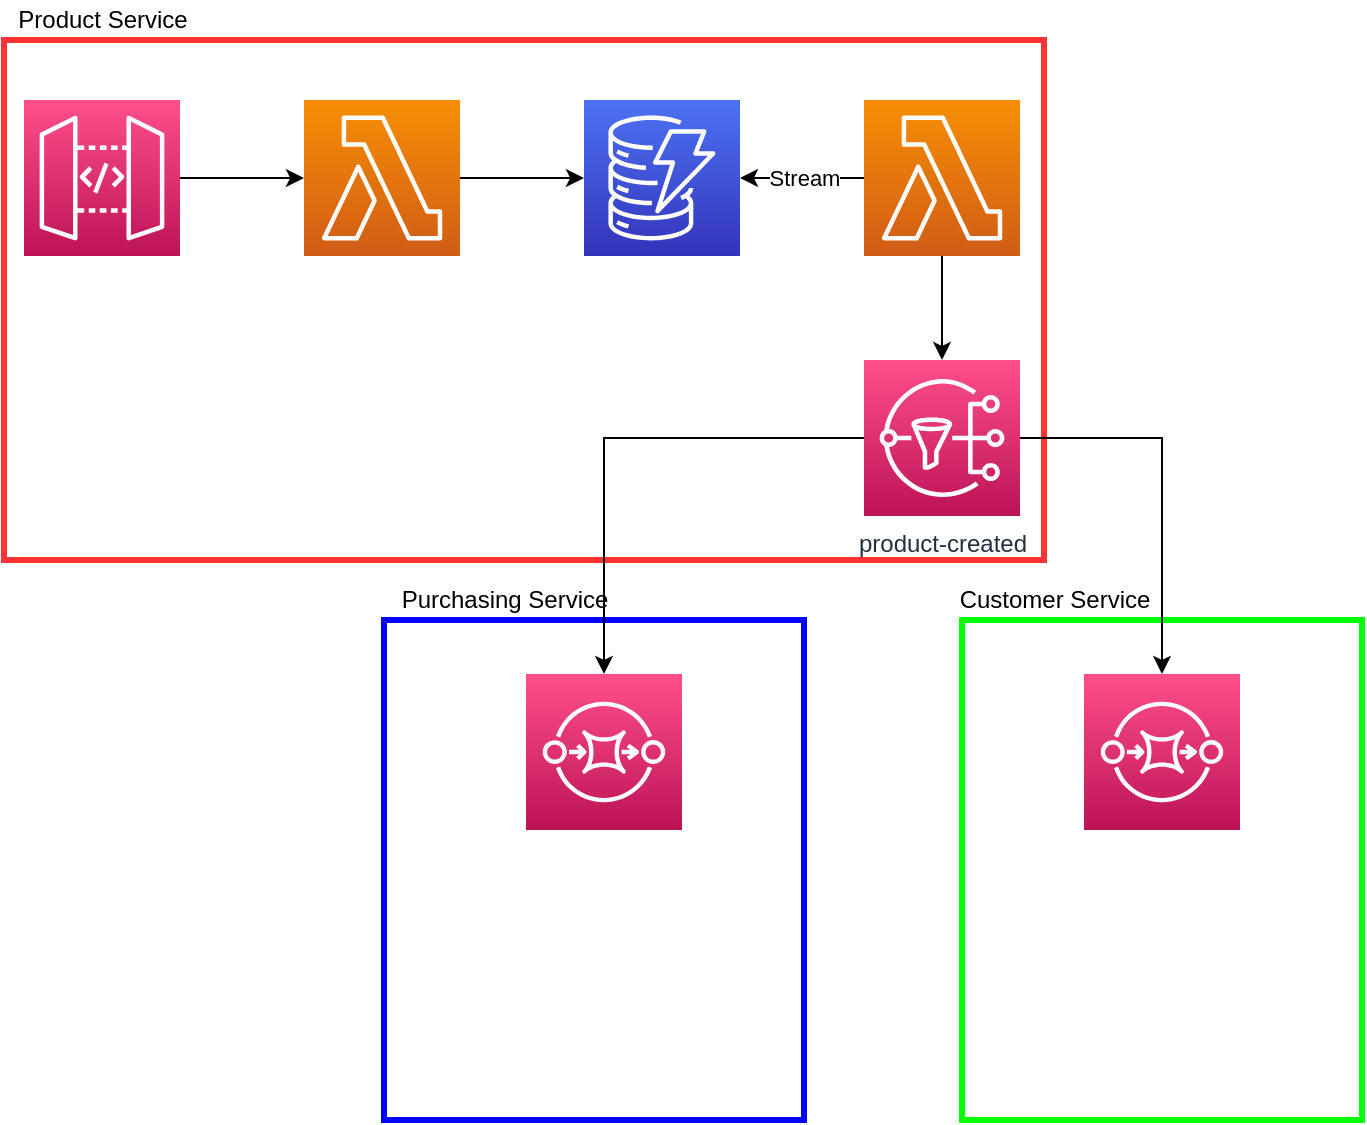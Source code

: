 <mxfile version="15.8.7" type="device"><diagram id="i9lRajG69-4yLrUVS_Di" name="Page-1"><mxGraphModel dx="1117" dy="770" grid="0" gridSize="10" guides="1" tooltips="1" connect="1" arrows="1" fold="1" page="1" pageScale="1" pageWidth="827" pageHeight="1169" background="#ffffff" math="0" shadow="0"><root><mxCell id="0"/><mxCell id="1" parent="0"/><mxCell id="_9Qz00kx3L6XoDJtg8c7-17" value="" style="rounded=0;whiteSpace=wrap;html=1;fillColor=none;strokeColor=#00FF00;strokeWidth=3;" vertex="1" parent="1"><mxGeometry x="609" y="470" width="200" height="250" as="geometry"/></mxCell><mxCell id="_9Qz00kx3L6XoDJtg8c7-10" value="" style="rounded=0;whiteSpace=wrap;html=1;fillColor=none;strokeColor=#FF3333;strokeWidth=3;" vertex="1" parent="1"><mxGeometry x="130" y="180" width="520" height="260" as="geometry"/></mxCell><mxCell id="_9Qz00kx3L6XoDJtg8c7-14" value="" style="rounded=0;whiteSpace=wrap;html=1;fillColor=none;strokeColor=#0000FF;strokeWidth=3;" vertex="1" parent="1"><mxGeometry x="320" y="470" width="210" height="250" as="geometry"/></mxCell><mxCell id="_9Qz00kx3L6XoDJtg8c7-4" style="edgeStyle=orthogonalEdgeStyle;rounded=0;orthogonalLoop=1;jettySize=auto;html=1;" edge="1" parent="1" source="_9Qz00kx3L6XoDJtg8c7-1" target="_9Qz00kx3L6XoDJtg8c7-2"><mxGeometry relative="1" as="geometry"/></mxCell><mxCell id="_9Qz00kx3L6XoDJtg8c7-1" value="" style="sketch=0;points=[[0,0,0],[0.25,0,0],[0.5,0,0],[0.75,0,0],[1,0,0],[0,1,0],[0.25,1,0],[0.5,1,0],[0.75,1,0],[1,1,0],[0,0.25,0],[0,0.5,0],[0,0.75,0],[1,0.25,0],[1,0.5,0],[1,0.75,0]];outlineConnect=0;fontColor=#232F3E;gradientColor=#FF4F8B;gradientDirection=north;fillColor=#BC1356;strokeColor=#ffffff;dashed=0;verticalLabelPosition=bottom;verticalAlign=top;align=center;html=1;fontSize=12;fontStyle=0;aspect=fixed;shape=mxgraph.aws4.resourceIcon;resIcon=mxgraph.aws4.api_gateway;" vertex="1" parent="1"><mxGeometry x="140" y="210" width="78" height="78" as="geometry"/></mxCell><mxCell id="_9Qz00kx3L6XoDJtg8c7-5" style="edgeStyle=orthogonalEdgeStyle;rounded=0;orthogonalLoop=1;jettySize=auto;html=1;" edge="1" parent="1" source="_9Qz00kx3L6XoDJtg8c7-2" target="_9Qz00kx3L6XoDJtg8c7-3"><mxGeometry relative="1" as="geometry"/></mxCell><mxCell id="_9Qz00kx3L6XoDJtg8c7-2" value="" style="sketch=0;points=[[0,0,0],[0.25,0,0],[0.5,0,0],[0.75,0,0],[1,0,0],[0,1,0],[0.25,1,0],[0.5,1,0],[0.75,1,0],[1,1,0],[0,0.25,0],[0,0.5,0],[0,0.75,0],[1,0.25,0],[1,0.5,0],[1,0.75,0]];outlineConnect=0;fontColor=#232F3E;gradientColor=#F78E04;gradientDirection=north;fillColor=#D05C17;strokeColor=#ffffff;dashed=0;verticalLabelPosition=bottom;verticalAlign=top;align=center;html=1;fontSize=12;fontStyle=0;aspect=fixed;shape=mxgraph.aws4.resourceIcon;resIcon=mxgraph.aws4.lambda;" vertex="1" parent="1"><mxGeometry x="280" y="210" width="78" height="78" as="geometry"/></mxCell><mxCell id="_9Qz00kx3L6XoDJtg8c7-3" value="" style="sketch=0;points=[[0,0,0],[0.25,0,0],[0.5,0,0],[0.75,0,0],[1,0,0],[0,1,0],[0.25,1,0],[0.5,1,0],[0.75,1,0],[1,1,0],[0,0.25,0],[0,0.5,0],[0,0.75,0],[1,0.25,0],[1,0.5,0],[1,0.75,0]];outlineConnect=0;fontColor=#232F3E;gradientColor=#4D72F3;gradientDirection=north;fillColor=#3334B9;strokeColor=#ffffff;dashed=0;verticalLabelPosition=bottom;verticalAlign=top;align=center;html=1;fontSize=12;fontStyle=0;aspect=fixed;shape=mxgraph.aws4.resourceIcon;resIcon=mxgraph.aws4.dynamodb;" vertex="1" parent="1"><mxGeometry x="420" y="210" width="78" height="78" as="geometry"/></mxCell><mxCell id="_9Qz00kx3L6XoDJtg8c7-7" style="edgeStyle=orthogonalEdgeStyle;rounded=0;orthogonalLoop=1;jettySize=auto;html=1;entryX=1;entryY=0.5;entryDx=0;entryDy=0;entryPerimeter=0;" edge="1" parent="1" source="_9Qz00kx3L6XoDJtg8c7-6" target="_9Qz00kx3L6XoDJtg8c7-3"><mxGeometry relative="1" as="geometry"/></mxCell><mxCell id="_9Qz00kx3L6XoDJtg8c7-21" value="Stream" style="edgeLabel;html=1;align=center;verticalAlign=middle;resizable=0;points=[];" vertex="1" connectable="0" parent="_9Qz00kx3L6XoDJtg8c7-7"><mxGeometry x="0.23" relative="1" as="geometry"><mxPoint x="8" as="offset"/></mxGeometry></mxCell><mxCell id="_9Qz00kx3L6XoDJtg8c7-9" style="edgeStyle=orthogonalEdgeStyle;rounded=0;orthogonalLoop=1;jettySize=auto;html=1;entryX=0.5;entryY=0;entryDx=0;entryDy=0;entryPerimeter=0;" edge="1" parent="1" source="_9Qz00kx3L6XoDJtg8c7-6" target="_9Qz00kx3L6XoDJtg8c7-8"><mxGeometry relative="1" as="geometry"/></mxCell><mxCell id="_9Qz00kx3L6XoDJtg8c7-6" value="" style="sketch=0;points=[[0,0,0],[0.25,0,0],[0.5,0,0],[0.75,0,0],[1,0,0],[0,1,0],[0.25,1,0],[0.5,1,0],[0.75,1,0],[1,1,0],[0,0.25,0],[0,0.5,0],[0,0.75,0],[1,0.25,0],[1,0.5,0],[1,0.75,0]];outlineConnect=0;fontColor=#232F3E;gradientColor=#F78E04;gradientDirection=north;fillColor=#D05C17;strokeColor=#ffffff;dashed=0;verticalLabelPosition=bottom;verticalAlign=top;align=center;html=1;fontSize=12;fontStyle=0;aspect=fixed;shape=mxgraph.aws4.resourceIcon;resIcon=mxgraph.aws4.lambda;" vertex="1" parent="1"><mxGeometry x="560" y="210" width="78" height="78" as="geometry"/></mxCell><mxCell id="_9Qz00kx3L6XoDJtg8c7-16" style="edgeStyle=orthogonalEdgeStyle;rounded=0;orthogonalLoop=1;jettySize=auto;html=1;" edge="1" parent="1" source="_9Qz00kx3L6XoDJtg8c7-8" target="_9Qz00kx3L6XoDJtg8c7-12"><mxGeometry relative="1" as="geometry"/></mxCell><mxCell id="_9Qz00kx3L6XoDJtg8c7-20" style="edgeStyle=orthogonalEdgeStyle;rounded=0;orthogonalLoop=1;jettySize=auto;html=1;" edge="1" parent="1" source="_9Qz00kx3L6XoDJtg8c7-8" target="_9Qz00kx3L6XoDJtg8c7-13"><mxGeometry relative="1" as="geometry"/></mxCell><mxCell id="_9Qz00kx3L6XoDJtg8c7-8" value="product-created" style="sketch=0;points=[[0,0,0],[0.25,0,0],[0.5,0,0],[0.75,0,0],[1,0,0],[0,1,0],[0.25,1,0],[0.5,1,0],[0.75,1,0],[1,1,0],[0,0.25,0],[0,0.5,0],[0,0.75,0],[1,0.25,0],[1,0.5,0],[1,0.75,0]];outlineConnect=0;fontColor=#232F3E;gradientColor=#FF4F8B;gradientDirection=north;fillColor=#BC1356;strokeColor=#ffffff;dashed=0;verticalLabelPosition=bottom;verticalAlign=top;align=center;html=1;fontSize=12;fontStyle=0;aspect=fixed;shape=mxgraph.aws4.resourceIcon;resIcon=mxgraph.aws4.sns;" vertex="1" parent="1"><mxGeometry x="560" y="340" width="78" height="78" as="geometry"/></mxCell><mxCell id="_9Qz00kx3L6XoDJtg8c7-11" value="Product Service" style="text;html=1;align=center;verticalAlign=middle;resizable=0;points=[];autosize=1;strokeColor=none;fillColor=none;" vertex="1" parent="1"><mxGeometry x="129" y="160" width="100" height="20" as="geometry"/></mxCell><mxCell id="_9Qz00kx3L6XoDJtg8c7-12" value="" style="sketch=0;points=[[0,0,0],[0.25,0,0],[0.5,0,0],[0.75,0,0],[1,0,0],[0,1,0],[0.25,1,0],[0.5,1,0],[0.75,1,0],[1,1,0],[0,0.25,0],[0,0.5,0],[0,0.75,0],[1,0.25,0],[1,0.5,0],[1,0.75,0]];outlineConnect=0;fontColor=#232F3E;gradientColor=#FF4F8B;gradientDirection=north;fillColor=#BC1356;strokeColor=#ffffff;dashed=0;verticalLabelPosition=bottom;verticalAlign=top;align=center;html=1;fontSize=12;fontStyle=0;aspect=fixed;shape=mxgraph.aws4.resourceIcon;resIcon=mxgraph.aws4.sqs;" vertex="1" parent="1"><mxGeometry x="391" y="497" width="78" height="78" as="geometry"/></mxCell><mxCell id="_9Qz00kx3L6XoDJtg8c7-13" value="" style="sketch=0;points=[[0,0,0],[0.25,0,0],[0.5,0,0],[0.75,0,0],[1,0,0],[0,1,0],[0.25,1,0],[0.5,1,0],[0.75,1,0],[1,1,0],[0,0.25,0],[0,0.5,0],[0,0.75,0],[1,0.25,0],[1,0.5,0],[1,0.75,0]];outlineConnect=0;fontColor=#232F3E;gradientColor=#FF4F8B;gradientDirection=north;fillColor=#BC1356;strokeColor=#ffffff;dashed=0;verticalLabelPosition=bottom;verticalAlign=top;align=center;html=1;fontSize=12;fontStyle=0;aspect=fixed;shape=mxgraph.aws4.resourceIcon;resIcon=mxgraph.aws4.sqs;" vertex="1" parent="1"><mxGeometry x="670" y="497" width="78" height="78" as="geometry"/></mxCell><mxCell id="_9Qz00kx3L6XoDJtg8c7-15" value="Purchasing Service" style="text;html=1;align=center;verticalAlign=middle;resizable=0;points=[];autosize=1;strokeColor=none;fillColor=none;" vertex="1" parent="1"><mxGeometry x="320" y="450" width="120" height="20" as="geometry"/></mxCell><mxCell id="_9Qz00kx3L6XoDJtg8c7-18" value="Customer Service" style="text;html=1;align=center;verticalAlign=middle;resizable=0;points=[];autosize=1;strokeColor=none;fillColor=none;" vertex="1" parent="1"><mxGeometry x="600" y="450" width="110" height="20" as="geometry"/></mxCell></root></mxGraphModel></diagram></mxfile>